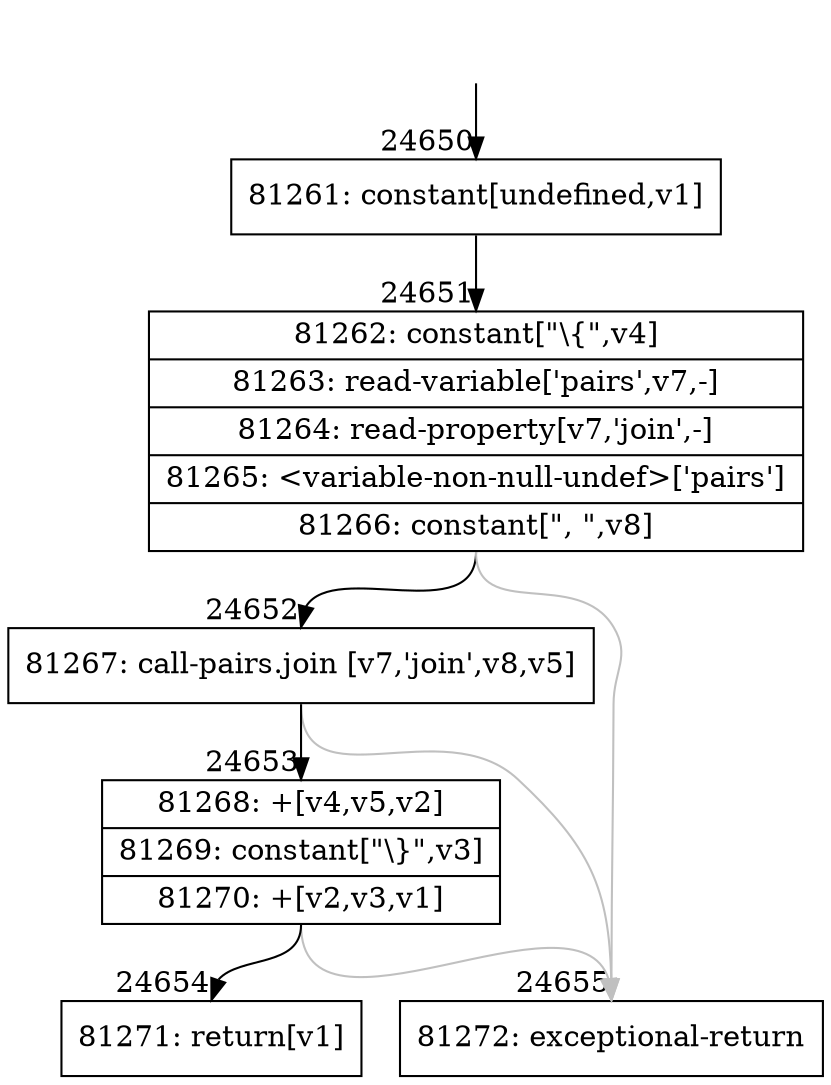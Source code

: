 digraph {
rankdir="TD"
BB_entry2161[shape=none,label=""];
BB_entry2161 -> BB24650 [tailport=s, headport=n, headlabel="    24650"]
BB24650 [shape=record label="{81261: constant[undefined,v1]}" ] 
BB24650 -> BB24651 [tailport=s, headport=n, headlabel="      24651"]
BB24651 [shape=record label="{81262: constant[\"\\\{\",v4]|81263: read-variable['pairs',v7,-]|81264: read-property[v7,'join',-]|81265: \<variable-non-null-undef\>['pairs']|81266: constant[\", \",v8]}" ] 
BB24651 -> BB24652 [tailport=s, headport=n, headlabel="      24652"]
BB24651 -> BB24655 [tailport=s, headport=n, color=gray, headlabel="      24655"]
BB24652 [shape=record label="{81267: call-pairs.join [v7,'join',v8,v5]}" ] 
BB24652 -> BB24653 [tailport=s, headport=n, headlabel="      24653"]
BB24652 -> BB24655 [tailport=s, headport=n, color=gray]
BB24653 [shape=record label="{81268: +[v4,v5,v2]|81269: constant[\"\\\}\",v3]|81270: +[v2,v3,v1]}" ] 
BB24653 -> BB24654 [tailport=s, headport=n, headlabel="      24654"]
BB24653 -> BB24655 [tailport=s, headport=n, color=gray]
BB24654 [shape=record label="{81271: return[v1]}" ] 
BB24655 [shape=record label="{81272: exceptional-return}" ] 
//#$~ 46157
}
